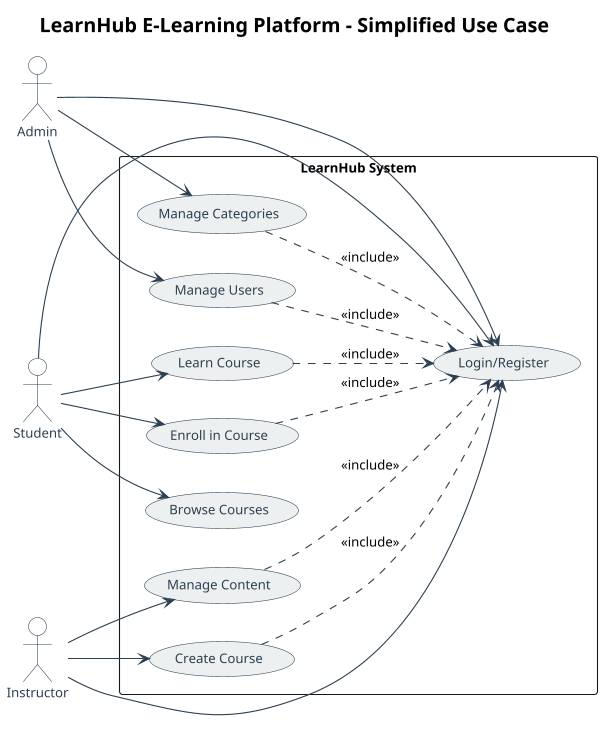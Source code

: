 @startuml LearnHub_Use_Case_Simple

' Simplified LearnHub Use Case Diagram
' For easy understanding and implementation

left to right direction
scale 1.1

' Simple styling
skinparam {
  DefaultFontSize 12
  BackgroundColor white
  TitleFontSize 18
  ArrowColor #2c3e50
  RoundCorner 5
}

skinparam usecase {
  BackgroundColor #ecf0f1
  BorderColor #2c3e50
  FontColor #2c3e50
}

skinparam actor {
  BackgroundColor white
  BorderColor #2c3e50
  FontColor #2c3e50
}

title "LearnHub E-Learning Platform - Simplified Use Case"

' Define actors
actor "Student" as Student
actor "Instructor" as Instructor  
actor "Admin" as Admin

' Define system boundary
rectangle "LearnHub System" {
  
  ' Authentication
  usecase "Login/Register" as UC1
  
  ' Student Features
  usecase "Browse Courses" as UC2
  usecase "Enroll in Course" as UC3
  usecase "Learn Course" as UC4
  
  ' Instructor Features  
  usecase "Create Course" as UC5
  usecase "Manage Content" as UC6
  
  ' Admin Features
  usecase "Manage Users" as UC7
  usecase "Manage Categories" as UC8
}

' Student relationships
Student --> UC1
Student --> UC2
Student --> UC3
Student --> UC4

' Instructor relationships
Instructor --> UC1
Instructor --> UC5
Instructor --> UC6

' Admin relationships  
Admin --> UC1
Admin --> UC7
Admin --> UC8

' Dependencies
UC3 ..> UC1 : <<include>>
UC4 ..> UC1 : <<include>>
UC5 ..> UC1 : <<include>>
UC6 ..> UC1 : <<include>>
UC7 ..> UC1 : <<include>>
UC8 ..> UC1 : <<include>>

@enduml
